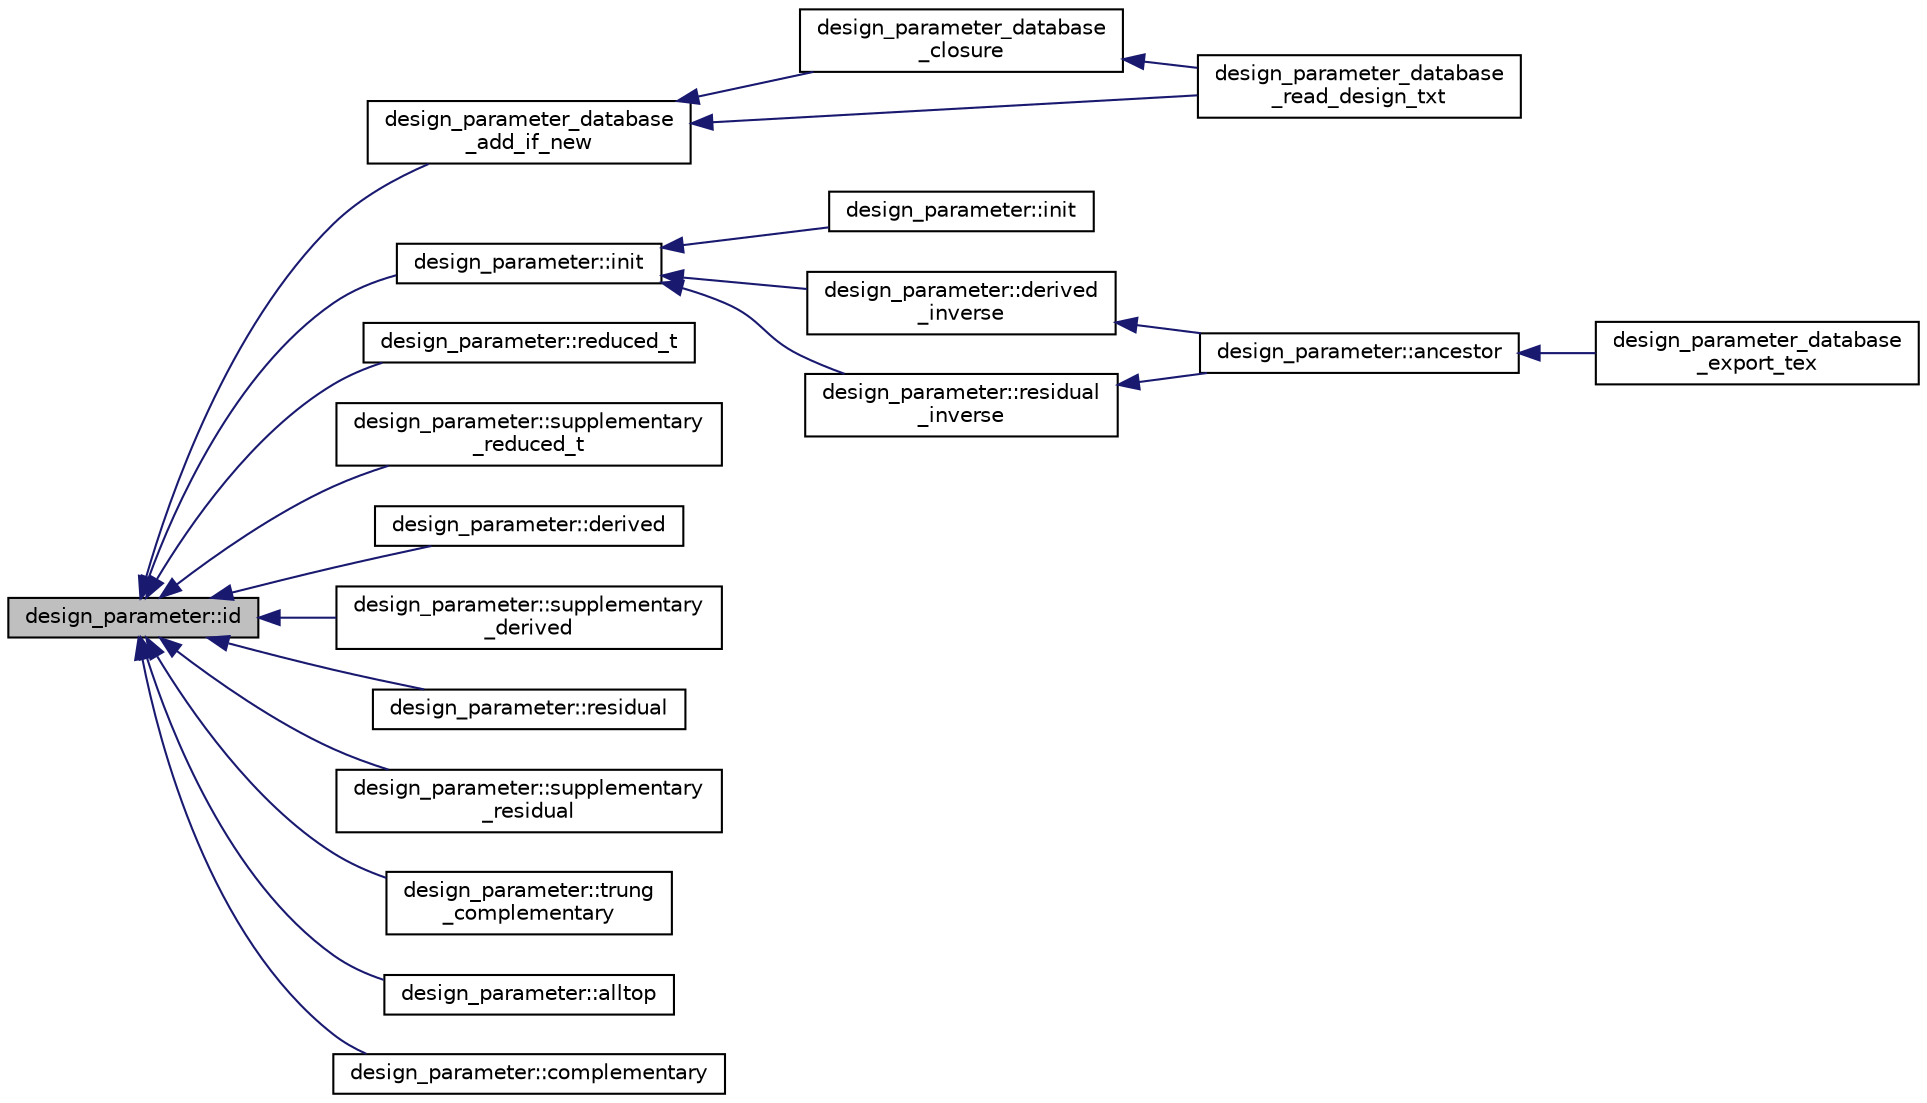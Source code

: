 digraph "design_parameter::id"
{
  edge [fontname="Helvetica",fontsize="10",labelfontname="Helvetica",labelfontsize="10"];
  node [fontname="Helvetica",fontsize="10",shape=record];
  rankdir="LR";
  Node905 [label="design_parameter::id",height=0.2,width=0.4,color="black", fillcolor="grey75", style="filled", fontcolor="black"];
  Node905 -> Node906 [dir="back",color="midnightblue",fontsize="10",style="solid",fontname="Helvetica"];
  Node906 [label="design_parameter_database\l_add_if_new",height=0.2,width=0.4,color="black", fillcolor="white", style="filled",URL="$d9/d60/discreta_8h.html#afab003d450b51bb6c988b57c3451f535"];
  Node906 -> Node907 [dir="back",color="midnightblue",fontsize="10",style="solid",fontname="Helvetica"];
  Node907 [label="design_parameter_database\l_closure",height=0.2,width=0.4,color="black", fillcolor="white", style="filled",URL="$d9/d60/discreta_8h.html#a311d21856b33e2872f1d686c191b0003"];
  Node907 -> Node908 [dir="back",color="midnightblue",fontsize="10",style="solid",fontname="Helvetica"];
  Node908 [label="design_parameter_database\l_read_design_txt",height=0.2,width=0.4,color="black", fillcolor="white", style="filled",URL="$d9/d60/discreta_8h.html#ac12f39c2d57b543c801c36d26f237ac7"];
  Node906 -> Node908 [dir="back",color="midnightblue",fontsize="10",style="solid",fontname="Helvetica"];
  Node905 -> Node909 [dir="back",color="midnightblue",fontsize="10",style="solid",fontname="Helvetica"];
  Node909 [label="design_parameter::init",height=0.2,width=0.4,color="black", fillcolor="white", style="filled",URL="$da/d94/classdesign__parameter.html#af77829be8d9058a84169c36143307b5d"];
  Node909 -> Node910 [dir="back",color="midnightblue",fontsize="10",style="solid",fontname="Helvetica"];
  Node910 [label="design_parameter::init",height=0.2,width=0.4,color="black", fillcolor="white", style="filled",URL="$da/d94/classdesign__parameter.html#a1d2908af6f9375845123117b6cc22910"];
  Node909 -> Node911 [dir="back",color="midnightblue",fontsize="10",style="solid",fontname="Helvetica"];
  Node911 [label="design_parameter::derived\l_inverse",height=0.2,width=0.4,color="black", fillcolor="white", style="filled",URL="$da/d94/classdesign__parameter.html#acbfce2a35f0c379d5888acdc8d74ae19"];
  Node911 -> Node912 [dir="back",color="midnightblue",fontsize="10",style="solid",fontname="Helvetica"];
  Node912 [label="design_parameter::ancestor",height=0.2,width=0.4,color="black", fillcolor="white", style="filled",URL="$da/d94/classdesign__parameter.html#abd616d2e29cde6f3e797abab001af0c6"];
  Node912 -> Node913 [dir="back",color="midnightblue",fontsize="10",style="solid",fontname="Helvetica"];
  Node913 [label="design_parameter_database\l_export_tex",height=0.2,width=0.4,color="black", fillcolor="white", style="filled",URL="$d9/d60/discreta_8h.html#a075808c1cf57d126d15a0d7794716de7"];
  Node909 -> Node914 [dir="back",color="midnightblue",fontsize="10",style="solid",fontname="Helvetica"];
  Node914 [label="design_parameter::residual\l_inverse",height=0.2,width=0.4,color="black", fillcolor="white", style="filled",URL="$da/d94/classdesign__parameter.html#a98630a1cdc565c3c826a2636a499c5f6"];
  Node914 -> Node912 [dir="back",color="midnightblue",fontsize="10",style="solid",fontname="Helvetica"];
  Node905 -> Node915 [dir="back",color="midnightblue",fontsize="10",style="solid",fontname="Helvetica"];
  Node915 [label="design_parameter::reduced_t",height=0.2,width=0.4,color="black", fillcolor="white", style="filled",URL="$da/d94/classdesign__parameter.html#a5915575234fd91b3419a36c40f0bc374"];
  Node905 -> Node916 [dir="back",color="midnightblue",fontsize="10",style="solid",fontname="Helvetica"];
  Node916 [label="design_parameter::supplementary\l_reduced_t",height=0.2,width=0.4,color="black", fillcolor="white", style="filled",URL="$da/d94/classdesign__parameter.html#ace491a14da6337d02eb91fd090c72345"];
  Node905 -> Node917 [dir="back",color="midnightblue",fontsize="10",style="solid",fontname="Helvetica"];
  Node917 [label="design_parameter::derived",height=0.2,width=0.4,color="black", fillcolor="white", style="filled",URL="$da/d94/classdesign__parameter.html#a72b457aff4b3747f90ed7fbda1941de0"];
  Node905 -> Node918 [dir="back",color="midnightblue",fontsize="10",style="solid",fontname="Helvetica"];
  Node918 [label="design_parameter::supplementary\l_derived",height=0.2,width=0.4,color="black", fillcolor="white", style="filled",URL="$da/d94/classdesign__parameter.html#a17941dd86d09c510322cd0deee7e463f"];
  Node905 -> Node919 [dir="back",color="midnightblue",fontsize="10",style="solid",fontname="Helvetica"];
  Node919 [label="design_parameter::residual",height=0.2,width=0.4,color="black", fillcolor="white", style="filled",URL="$da/d94/classdesign__parameter.html#a927b3017b92919197fa53d9888409411"];
  Node905 -> Node920 [dir="back",color="midnightblue",fontsize="10",style="solid",fontname="Helvetica"];
  Node920 [label="design_parameter::supplementary\l_residual",height=0.2,width=0.4,color="black", fillcolor="white", style="filled",URL="$da/d94/classdesign__parameter.html#a5bbeb7775c2bd761d50a7b32044d6963"];
  Node905 -> Node921 [dir="back",color="midnightblue",fontsize="10",style="solid",fontname="Helvetica"];
  Node921 [label="design_parameter::trung\l_complementary",height=0.2,width=0.4,color="black", fillcolor="white", style="filled",URL="$da/d94/classdesign__parameter.html#a2de27fa4f3a609b37620207144807175"];
  Node905 -> Node922 [dir="back",color="midnightblue",fontsize="10",style="solid",fontname="Helvetica"];
  Node922 [label="design_parameter::alltop",height=0.2,width=0.4,color="black", fillcolor="white", style="filled",URL="$da/d94/classdesign__parameter.html#ac91d8a483974702c826889aade83cd5f"];
  Node905 -> Node923 [dir="back",color="midnightblue",fontsize="10",style="solid",fontname="Helvetica"];
  Node923 [label="design_parameter::complementary",height=0.2,width=0.4,color="black", fillcolor="white", style="filled",URL="$da/d94/classdesign__parameter.html#a9025f18483dfe3f57eecfc6a603b7df1"];
}
